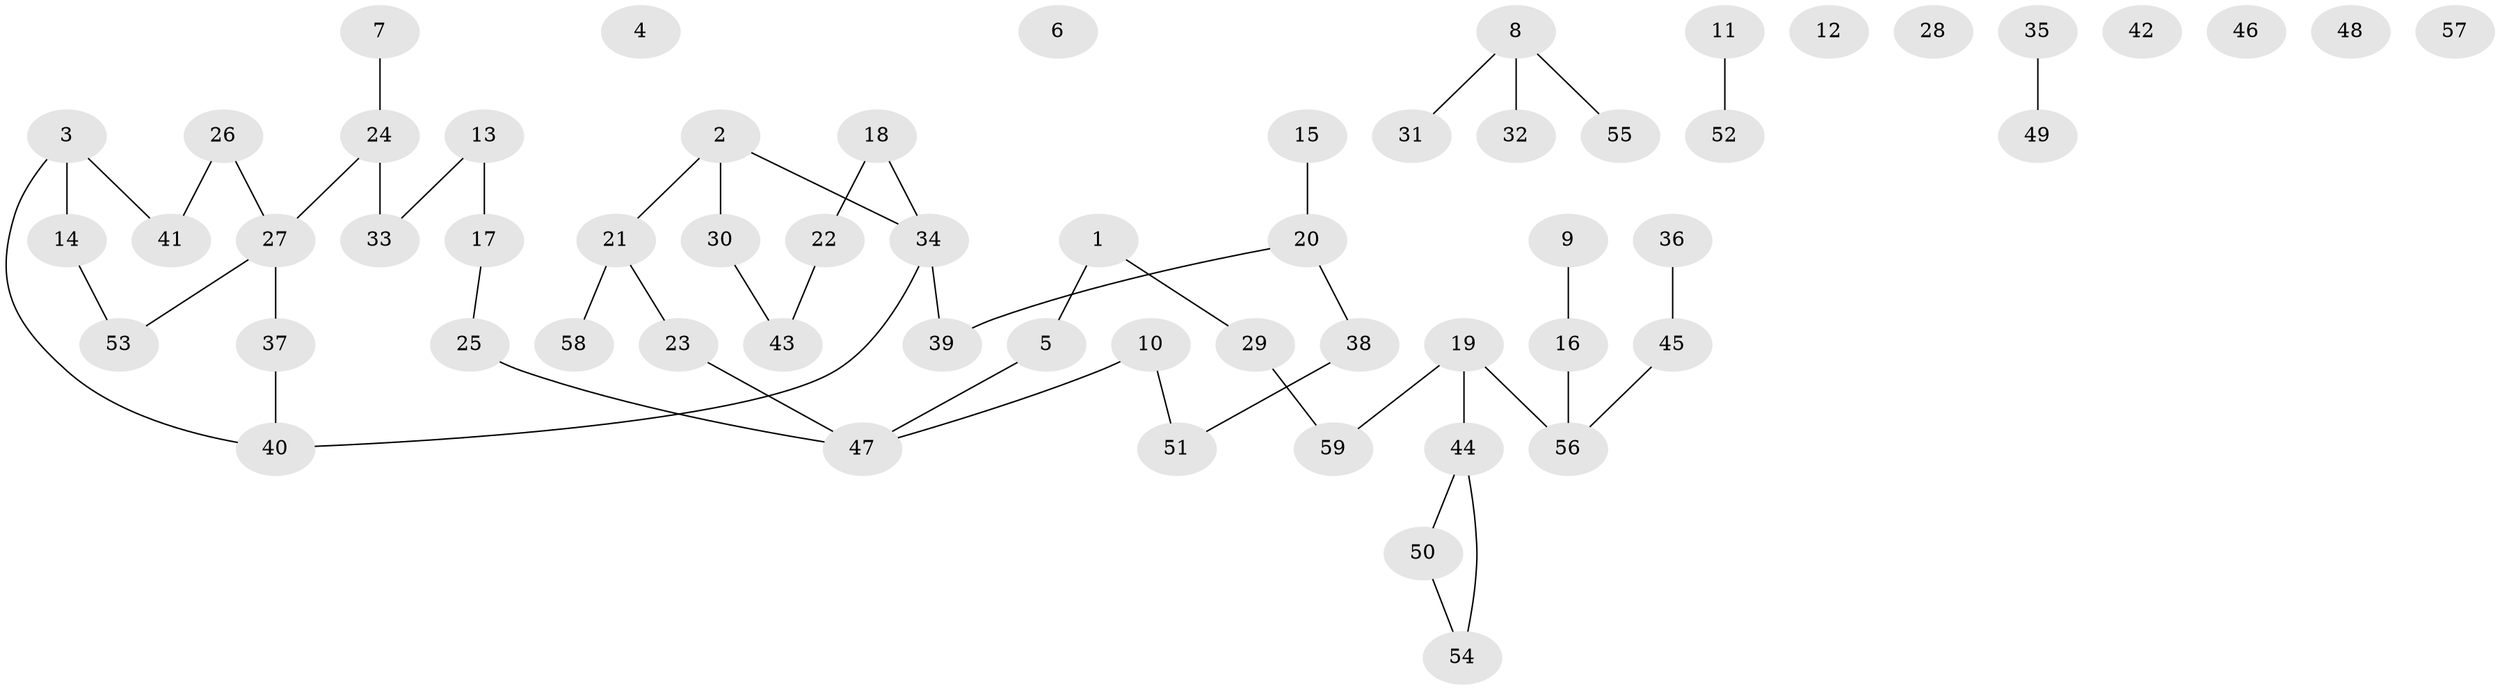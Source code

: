 // Generated by graph-tools (version 1.1) at 2025/49/03/09/25 03:49:15]
// undirected, 59 vertices, 53 edges
graph export_dot {
graph [start="1"]
  node [color=gray90,style=filled];
  1;
  2;
  3;
  4;
  5;
  6;
  7;
  8;
  9;
  10;
  11;
  12;
  13;
  14;
  15;
  16;
  17;
  18;
  19;
  20;
  21;
  22;
  23;
  24;
  25;
  26;
  27;
  28;
  29;
  30;
  31;
  32;
  33;
  34;
  35;
  36;
  37;
  38;
  39;
  40;
  41;
  42;
  43;
  44;
  45;
  46;
  47;
  48;
  49;
  50;
  51;
  52;
  53;
  54;
  55;
  56;
  57;
  58;
  59;
  1 -- 5;
  1 -- 29;
  2 -- 21;
  2 -- 30;
  2 -- 34;
  3 -- 14;
  3 -- 40;
  3 -- 41;
  5 -- 47;
  7 -- 24;
  8 -- 31;
  8 -- 32;
  8 -- 55;
  9 -- 16;
  10 -- 47;
  10 -- 51;
  11 -- 52;
  13 -- 17;
  13 -- 33;
  14 -- 53;
  15 -- 20;
  16 -- 56;
  17 -- 25;
  18 -- 22;
  18 -- 34;
  19 -- 44;
  19 -- 56;
  19 -- 59;
  20 -- 38;
  20 -- 39;
  21 -- 23;
  21 -- 58;
  22 -- 43;
  23 -- 47;
  24 -- 27;
  24 -- 33;
  25 -- 47;
  26 -- 27;
  26 -- 41;
  27 -- 37;
  27 -- 53;
  29 -- 59;
  30 -- 43;
  34 -- 39;
  34 -- 40;
  35 -- 49;
  36 -- 45;
  37 -- 40;
  38 -- 51;
  44 -- 50;
  44 -- 54;
  45 -- 56;
  50 -- 54;
}
